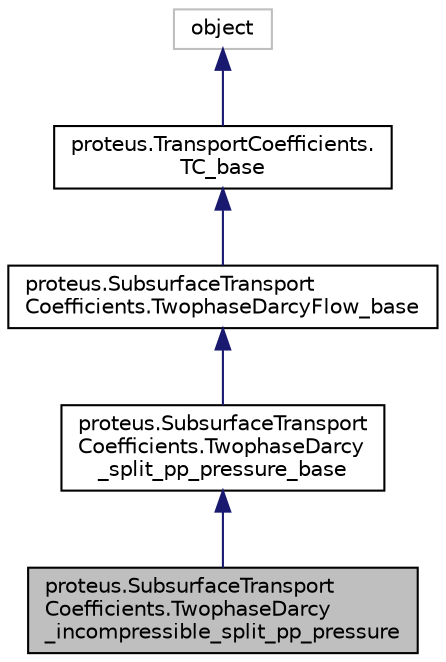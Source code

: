 digraph "proteus.SubsurfaceTransportCoefficients.TwophaseDarcy_incompressible_split_pp_pressure"
{
 // LATEX_PDF_SIZE
  edge [fontname="Helvetica",fontsize="10",labelfontname="Helvetica",labelfontsize="10"];
  node [fontname="Helvetica",fontsize="10",shape=record];
  Node1 [label="proteus.SubsurfaceTransport\lCoefficients.TwophaseDarcy\l_incompressible_split_pp_pressure",height=0.2,width=0.4,color="black", fillcolor="grey75", style="filled", fontcolor="black",tooltip=" "];
  Node2 -> Node1 [dir="back",color="midnightblue",fontsize="10",style="solid",fontname="Helvetica"];
  Node2 [label="proteus.SubsurfaceTransport\lCoefficients.TwophaseDarcy\l_split_pp_pressure_base",height=0.2,width=0.4,color="black", fillcolor="white", style="filled",URL="$classproteus_1_1SubsurfaceTransportCoefficients_1_1TwophaseDarcy__split__pp__pressure__base.html",tooltip=" "];
  Node3 -> Node2 [dir="back",color="midnightblue",fontsize="10",style="solid",fontname="Helvetica"];
  Node3 [label="proteus.SubsurfaceTransport\lCoefficients.TwophaseDarcyFlow_base",height=0.2,width=0.4,color="black", fillcolor="white", style="filled",URL="$classproteus_1_1SubsurfaceTransportCoefficients_1_1TwophaseDarcyFlow__base.html",tooltip=" "];
  Node4 -> Node3 [dir="back",color="midnightblue",fontsize="10",style="solid",fontname="Helvetica"];
  Node4 [label="proteus.TransportCoefficients.\lTC_base",height=0.2,width=0.4,color="black", fillcolor="white", style="filled",URL="$classproteus_1_1TransportCoefficients_1_1TC__base.html",tooltip="Base class for transport coefficients classes."];
  Node5 -> Node4 [dir="back",color="midnightblue",fontsize="10",style="solid",fontname="Helvetica"];
  Node5 [label="object",height=0.2,width=0.4,color="grey75", fillcolor="white", style="filled",tooltip=" "];
}
